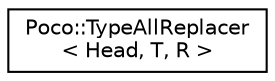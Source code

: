 digraph "Graphical Class Hierarchy"
{
 // LATEX_PDF_SIZE
  edge [fontname="Helvetica",fontsize="10",labelfontname="Helvetica",labelfontsize="10"];
  node [fontname="Helvetica",fontsize="10",shape=record];
  rankdir="LR";
  Node0 [label="Poco::TypeAllReplacer\l\< Head, T, R \>",height=0.2,width=0.4,color="black", fillcolor="white", style="filled",URL="$structPoco_1_1TypeAllReplacer.html",tooltip=" "];
}

